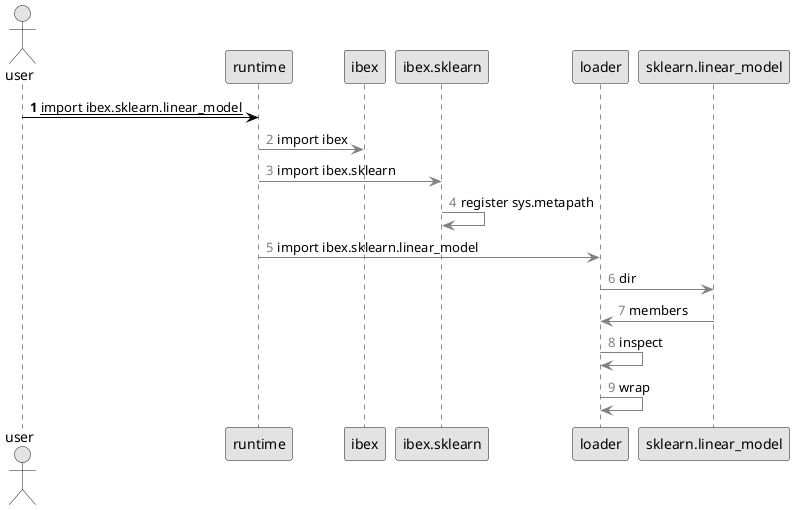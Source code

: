 @startuml

skinparam monochrome true
skinparam shadowing false

actor user

autonumber 1
user -[#black]> runtime: __import ibex.sklearn.linear_model__
autonumber 2 "<font color=grey>"
runtime -[#grey]> ibex: import ibex
runtime -[#grey]> ibex.sklearn: import ibex.sklearn
ibex.sklearn -[#grey]> ibex.sklearn: register sys.metapath
runtime -[#grey]> loader: import ibex.sklearn.linear_model
loader -[#grey]> sklearn.linear_model: dir
sklearn.linear_model -[#grey]> loader: members
loader -[#grey]> loader: inspect
loader -[#grey]> loader: wrap

@enduml
